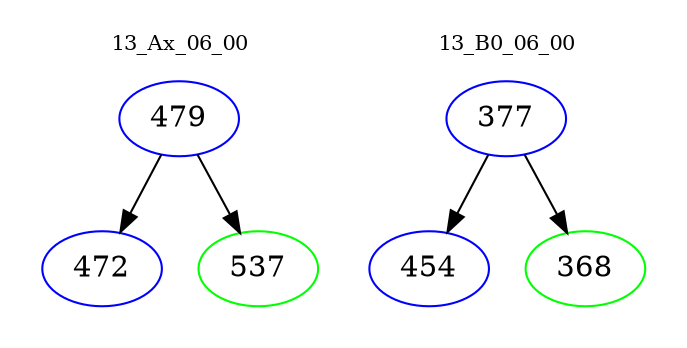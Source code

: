 digraph{
subgraph cluster_0 {
color = white
label = "13_Ax_06_00";
fontsize=10;
T0_479 [label="479", color="blue"]
T0_479 -> T0_472 [color="black"]
T0_472 [label="472", color="blue"]
T0_479 -> T0_537 [color="black"]
T0_537 [label="537", color="green"]
}
subgraph cluster_1 {
color = white
label = "13_B0_06_00";
fontsize=10;
T1_377 [label="377", color="blue"]
T1_377 -> T1_454 [color="black"]
T1_454 [label="454", color="blue"]
T1_377 -> T1_368 [color="black"]
T1_368 [label="368", color="green"]
}
}

